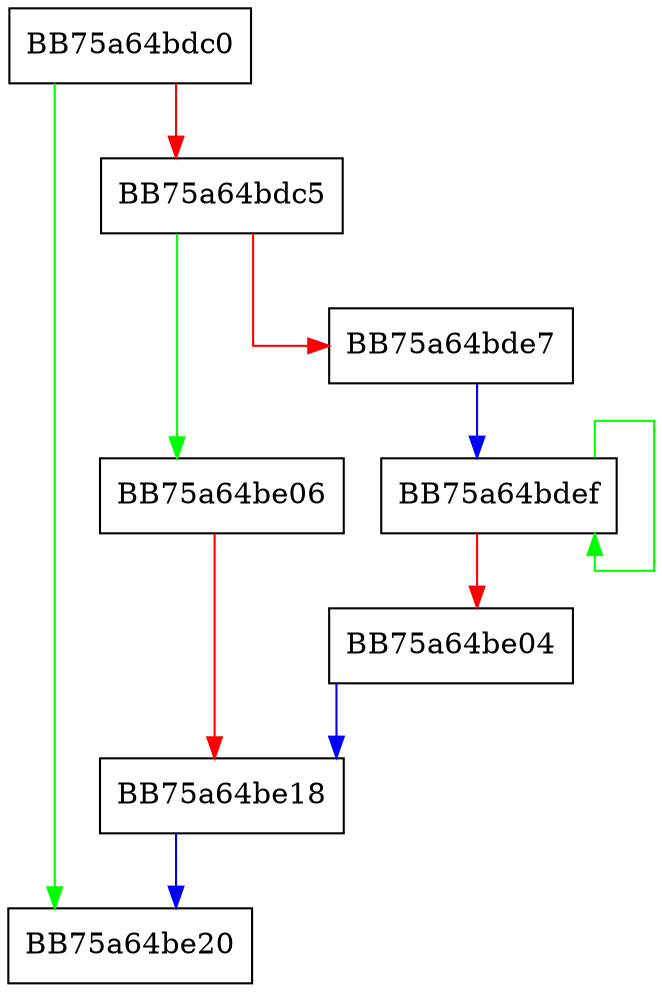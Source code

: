 digraph set_all_masks {
  node [shape="box"];
  graph [splines=ortho];
  BB75a64bdc0 -> BB75a64be20 [color="green"];
  BB75a64bdc0 -> BB75a64bdc5 [color="red"];
  BB75a64bdc5 -> BB75a64be06 [color="green"];
  BB75a64bdc5 -> BB75a64bde7 [color="red"];
  BB75a64bde7 -> BB75a64bdef [color="blue"];
  BB75a64bdef -> BB75a64bdef [color="green"];
  BB75a64bdef -> BB75a64be04 [color="red"];
  BB75a64be04 -> BB75a64be18 [color="blue"];
  BB75a64be06 -> BB75a64be18 [color="red"];
  BB75a64be18 -> BB75a64be20 [color="blue"];
}